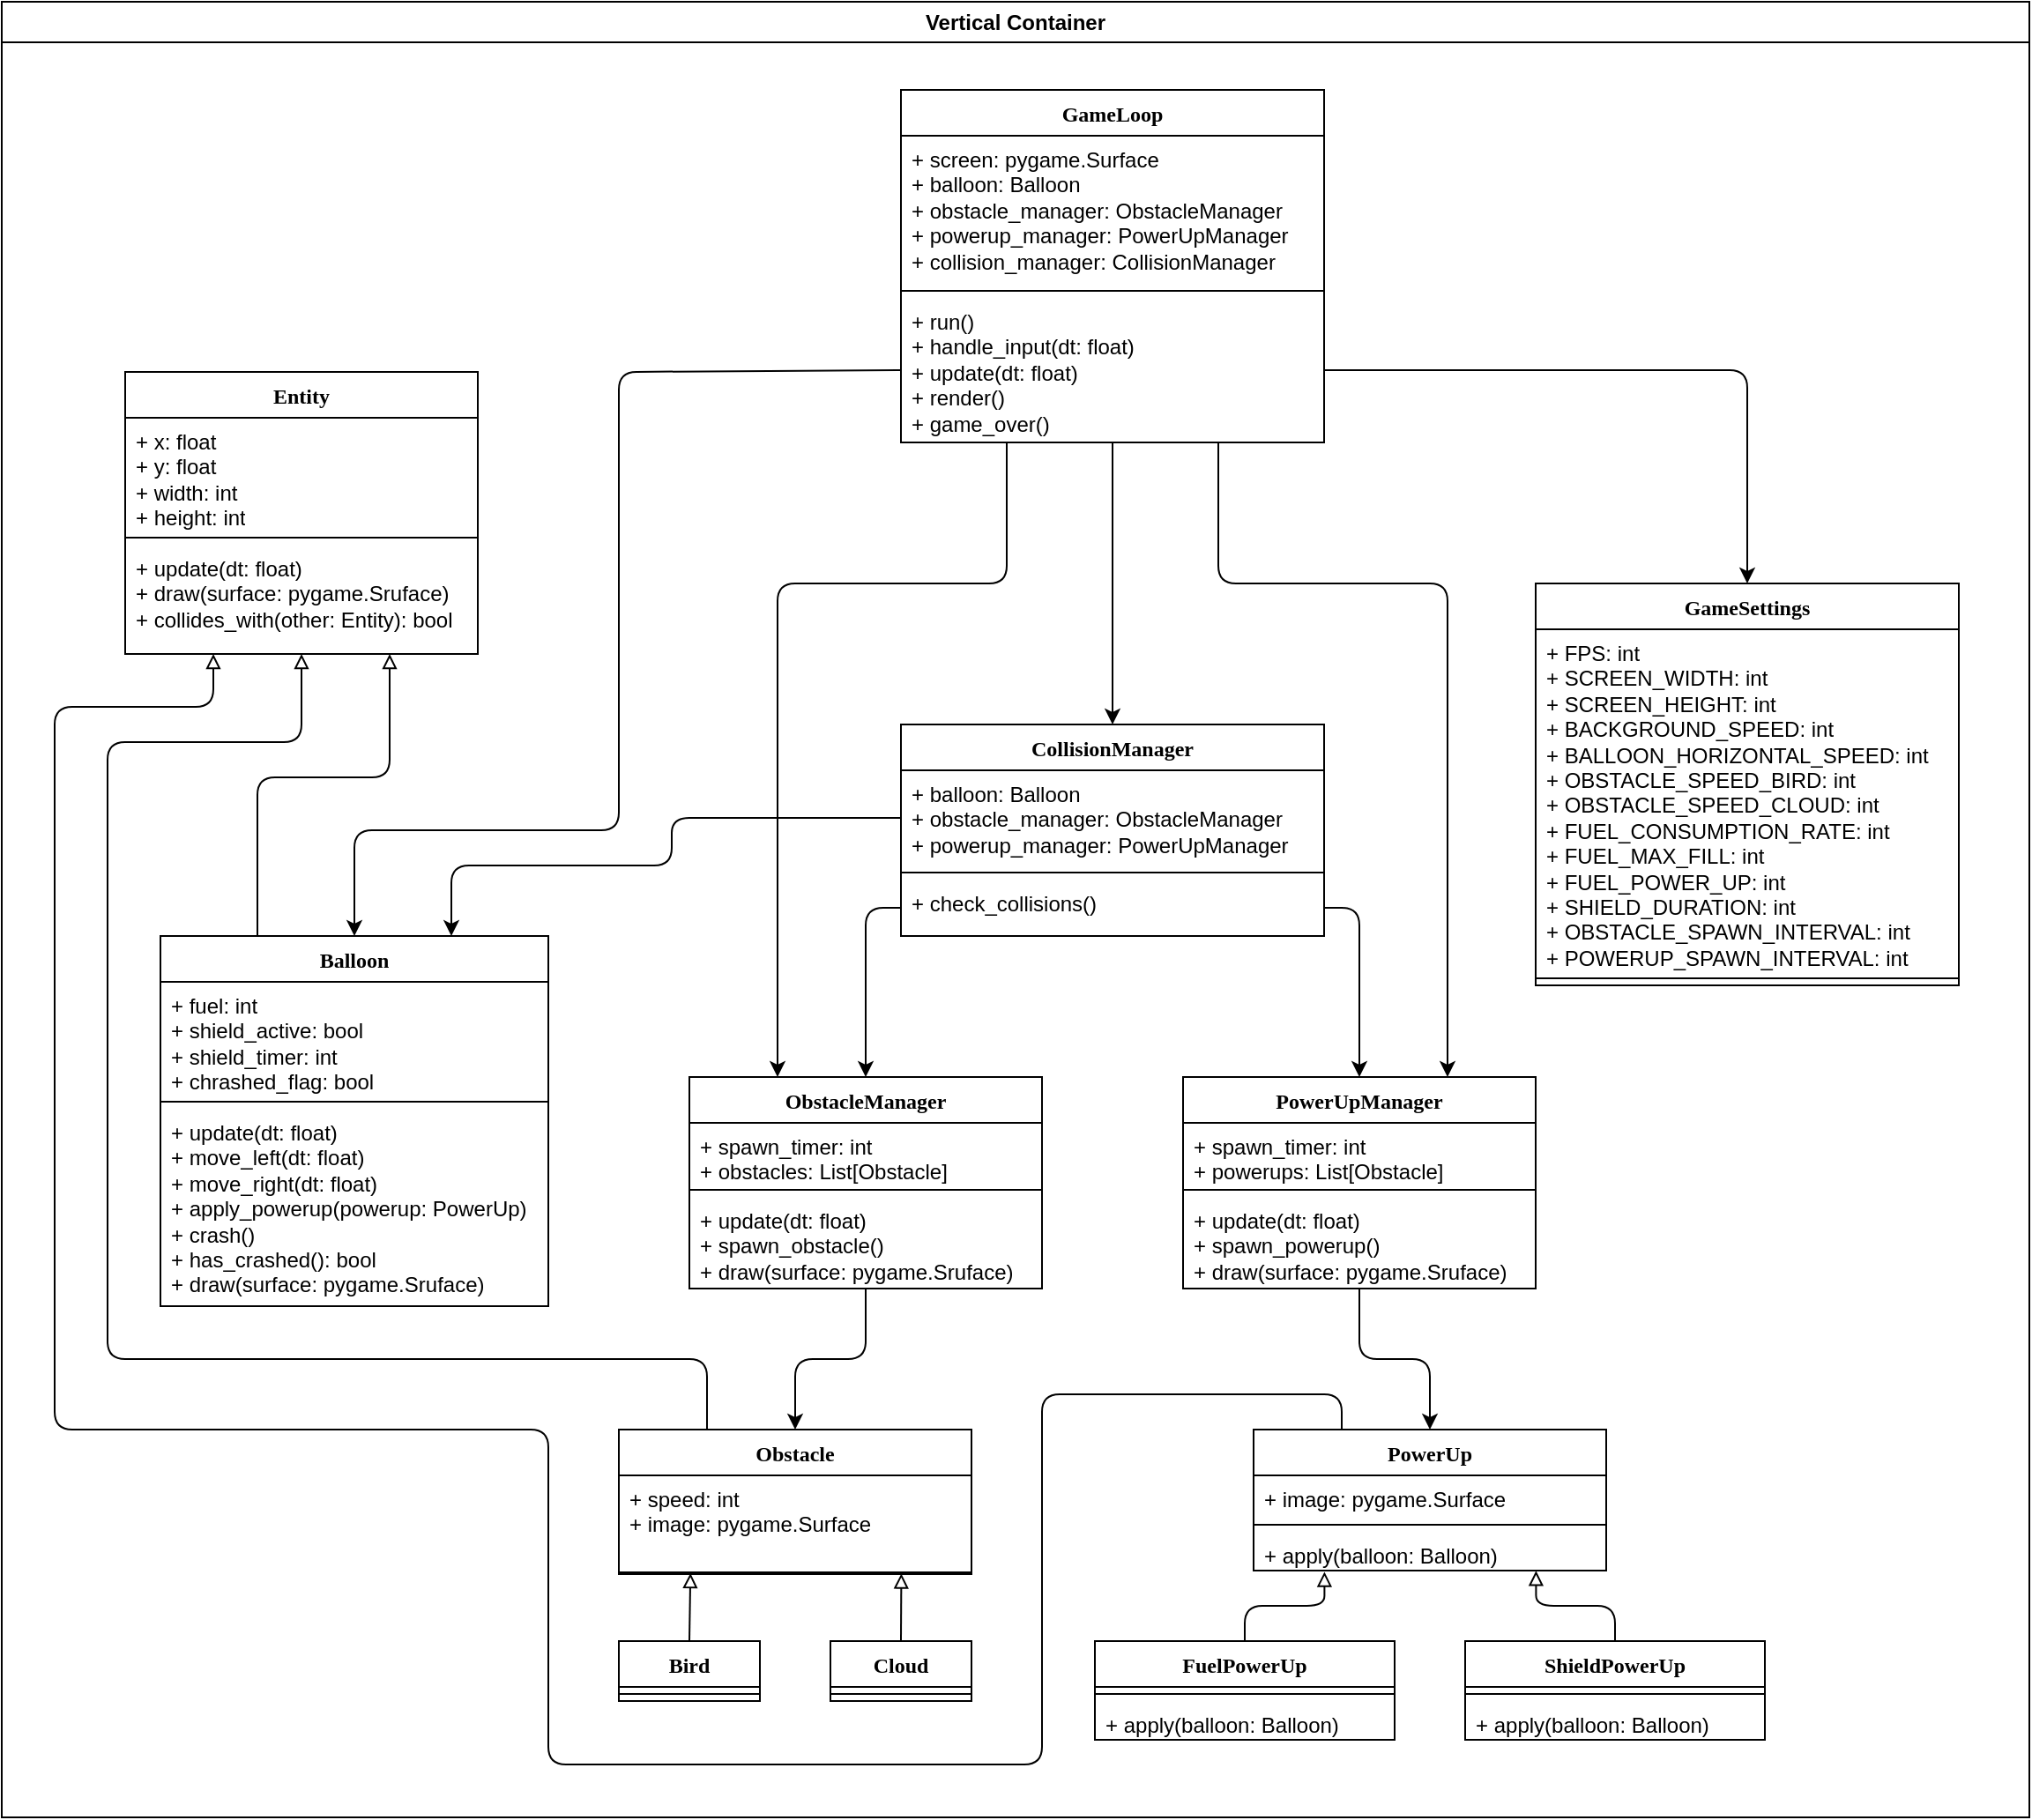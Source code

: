 <mxfile version="26.0.14">
  <diagram name="Page-1" id="9f46799a-70d6-7492-0946-bef42562c5a5">
    <mxGraphModel dx="1584" dy="652" grid="1" gridSize="10" guides="1" tooltips="1" connect="1" arrows="1" fold="1" page="1" pageScale="1" pageWidth="1100" pageHeight="850" background="none" math="0" shadow="0">
      <root>
        <mxCell id="0" />
        <mxCell id="1" parent="0" />
        <mxCell id="Pq-hdSOUEB-_L8z7X2RZ-69" style="edgeStyle=orthogonalEdgeStyle;rounded=1;orthogonalLoop=1;jettySize=auto;html=1;exitX=0.75;exitY=1;exitDx=0;exitDy=0;entryX=0.25;entryY=0;entryDx=0;entryDy=0;startArrow=block;startFill=0;endArrow=none;curved=0;" edge="1" parent="1" source="Pq-hdSOUEB-_L8z7X2RZ-7" target="Pq-hdSOUEB-_L8z7X2RZ-11">
          <mxGeometry relative="1" as="geometry">
            <mxPoint x="640" y="1320" as="targetPoint" />
            <Array as="points">
              <mxPoint x="630" y="1310" />
              <mxPoint x="555" y="1310" />
            </Array>
          </mxGeometry>
        </mxCell>
        <mxCell id="Pq-hdSOUEB-_L8z7X2RZ-70" style="edgeStyle=orthogonalEdgeStyle;rounded=1;orthogonalLoop=1;jettySize=auto;html=1;exitX=0.5;exitY=1;exitDx=0;exitDy=0;entryX=0.25;entryY=0;entryDx=0;entryDy=0;endArrow=none;startFill=0;startArrow=block;curved=0;" edge="1" parent="1" source="Pq-hdSOUEB-_L8z7X2RZ-7" target="Pq-hdSOUEB-_L8z7X2RZ-15">
          <mxGeometry relative="1" as="geometry">
            <mxPoint x="620" y="1290" as="targetPoint" />
            <Array as="points">
              <mxPoint x="580" y="1290" />
              <mxPoint x="470" y="1290" />
              <mxPoint x="470" y="1640" />
              <mxPoint x="810" y="1640" />
            </Array>
          </mxGeometry>
        </mxCell>
        <mxCell id="Pq-hdSOUEB-_L8z7X2RZ-71" style="edgeStyle=orthogonalEdgeStyle;rounded=1;orthogonalLoop=1;jettySize=auto;html=1;exitX=0.25;exitY=1;exitDx=0;exitDy=0;entryX=0.25;entryY=0;entryDx=0;entryDy=0;startArrow=block;startFill=0;endArrow=none;curved=0;" edge="1" parent="1" source="Pq-hdSOUEB-_L8z7X2RZ-7" target="Pq-hdSOUEB-_L8z7X2RZ-22">
          <mxGeometry relative="1" as="geometry">
            <mxPoint x="569.899" y="1270" as="targetPoint" />
            <Array as="points">
              <mxPoint x="530" y="1270" />
              <mxPoint x="440" y="1270" />
              <mxPoint x="440" y="1680" />
              <mxPoint x="720" y="1680" />
              <mxPoint x="720" y="1870" />
              <mxPoint x="1000" y="1870" />
              <mxPoint x="1000" y="1660" />
              <mxPoint x="1170" y="1660" />
            </Array>
          </mxGeometry>
        </mxCell>
        <mxCell id="Pq-hdSOUEB-_L8z7X2RZ-7" value="&lt;span style=&quot;font-family: Verdana; text-wrap-mode: nowrap;&quot;&gt;Entity&lt;/span&gt;" style="swimlane;fontStyle=1;align=center;verticalAlign=top;childLayout=stackLayout;horizontal=1;startSize=26;horizontalStack=0;resizeParent=1;resizeParentMax=0;resizeLast=0;collapsible=1;marginBottom=0;whiteSpace=wrap;html=1;" vertex="1" parent="1">
          <mxGeometry x="480" y="1080" width="200" height="160" as="geometry" />
        </mxCell>
        <mxCell id="Pq-hdSOUEB-_L8z7X2RZ-8" value="+ x: float&lt;div&gt;+ y: float&lt;/div&gt;&lt;div&gt;+ width: int&lt;/div&gt;&lt;div&gt;+ height: int&lt;/div&gt;" style="text;strokeColor=none;fillColor=none;align=left;verticalAlign=top;spacingLeft=4;spacingRight=4;overflow=hidden;rotatable=0;points=[[0,0.5],[1,0.5]];portConstraint=eastwest;whiteSpace=wrap;html=1;" vertex="1" parent="Pq-hdSOUEB-_L8z7X2RZ-7">
          <mxGeometry y="26" width="200" height="64" as="geometry" />
        </mxCell>
        <mxCell id="Pq-hdSOUEB-_L8z7X2RZ-9" value="" style="line;strokeWidth=1;fillColor=none;align=left;verticalAlign=middle;spacingTop=-1;spacingLeft=3;spacingRight=3;rotatable=0;labelPosition=right;points=[];portConstraint=eastwest;strokeColor=inherit;" vertex="1" parent="Pq-hdSOUEB-_L8z7X2RZ-7">
          <mxGeometry y="90" width="200" height="8" as="geometry" />
        </mxCell>
        <mxCell id="Pq-hdSOUEB-_L8z7X2RZ-10" value="+ update(dt: float)&lt;div&gt;+ draw(surface: pygame.Sruface)&lt;/div&gt;&lt;div&gt;+ collides_with(other: Entity): bool&lt;/div&gt;" style="text;strokeColor=none;fillColor=none;align=left;verticalAlign=top;spacingLeft=4;spacingRight=4;overflow=hidden;rotatable=0;points=[[0,0.5],[1,0.5]];portConstraint=eastwest;whiteSpace=wrap;html=1;" vertex="1" parent="Pq-hdSOUEB-_L8z7X2RZ-7">
          <mxGeometry y="98" width="200" height="62" as="geometry" />
        </mxCell>
        <mxCell id="Pq-hdSOUEB-_L8z7X2RZ-68" style="edgeStyle=orthogonalEdgeStyle;rounded=1;orthogonalLoop=1;jettySize=auto;html=1;exitX=0.75;exitY=0;exitDx=0;exitDy=0;entryX=0;entryY=0.5;entryDx=0;entryDy=0;startArrow=classic;startFill=1;endArrow=none;curved=0;" edge="1" parent="1" source="Pq-hdSOUEB-_L8z7X2RZ-11" target="Pq-hdSOUEB-_L8z7X2RZ-47">
          <mxGeometry relative="1" as="geometry">
            <mxPoint x="900" y="1330.0" as="targetPoint" />
            <Array as="points">
              <mxPoint x="665" y="1360" />
              <mxPoint x="790" y="1360" />
              <mxPoint x="790" y="1333" />
            </Array>
          </mxGeometry>
        </mxCell>
        <mxCell id="Pq-hdSOUEB-_L8z7X2RZ-11" value="&lt;span style=&quot;font-family: Verdana; text-wrap-mode: nowrap;&quot;&gt;Balloon&lt;/span&gt;" style="swimlane;fontStyle=1;align=center;verticalAlign=top;childLayout=stackLayout;horizontal=1;startSize=26;horizontalStack=0;resizeParent=1;resizeParentMax=0;resizeLast=0;collapsible=1;marginBottom=0;whiteSpace=wrap;html=1;" vertex="1" parent="1">
          <mxGeometry x="500" y="1400" width="220" height="210" as="geometry" />
        </mxCell>
        <mxCell id="Pq-hdSOUEB-_L8z7X2RZ-12" value="+ fuel: int&lt;div&gt;+ shield_active: bool&lt;/div&gt;&lt;div&gt;+ shield_timer: int&lt;/div&gt;&lt;div&gt;+ chrashed_flag: bool&lt;/div&gt;" style="text;strokeColor=none;fillColor=none;align=left;verticalAlign=top;spacingLeft=4;spacingRight=4;overflow=hidden;rotatable=0;points=[[0,0.5],[1,0.5]];portConstraint=eastwest;whiteSpace=wrap;html=1;" vertex="1" parent="Pq-hdSOUEB-_L8z7X2RZ-11">
          <mxGeometry y="26" width="220" height="64" as="geometry" />
        </mxCell>
        <mxCell id="Pq-hdSOUEB-_L8z7X2RZ-13" value="" style="line;strokeWidth=1;fillColor=none;align=left;verticalAlign=middle;spacingTop=-1;spacingLeft=3;spacingRight=3;rotatable=0;labelPosition=right;points=[];portConstraint=eastwest;strokeColor=inherit;" vertex="1" parent="Pq-hdSOUEB-_L8z7X2RZ-11">
          <mxGeometry y="90" width="220" height="8" as="geometry" />
        </mxCell>
        <mxCell id="Pq-hdSOUEB-_L8z7X2RZ-14" value="+ update(dt: float)&lt;div&gt;+ move_left(dt: float)&lt;/div&gt;&lt;div&gt;+ move_right(dt: float)&lt;/div&gt;&lt;div&gt;+ apply_powerup(powerup: PowerUp)&lt;/div&gt;&lt;div&gt;+ crash()&lt;/div&gt;&lt;div&gt;+ has_crashed(): bool&lt;br&gt;&lt;div&gt;+ draw(surface: pygame.Sruface)&lt;/div&gt;&lt;div&gt;&lt;br&gt;&lt;/div&gt;&lt;/div&gt;" style="text;strokeColor=none;fillColor=none;align=left;verticalAlign=top;spacingLeft=4;spacingRight=4;overflow=hidden;rotatable=0;points=[[0,0.5],[1,0.5]];portConstraint=eastwest;whiteSpace=wrap;html=1;" vertex="1" parent="Pq-hdSOUEB-_L8z7X2RZ-11">
          <mxGeometry y="98" width="220" height="112" as="geometry" />
        </mxCell>
        <mxCell id="Pq-hdSOUEB-_L8z7X2RZ-15" value="&lt;span style=&quot;font-family: Verdana; text-wrap-mode: nowrap;&quot;&gt;Obstacle&lt;/span&gt;" style="swimlane;fontStyle=1;align=center;verticalAlign=top;childLayout=stackLayout;horizontal=1;startSize=26;horizontalStack=0;resizeParent=1;resizeParentMax=0;resizeLast=0;collapsible=1;marginBottom=0;whiteSpace=wrap;html=1;" vertex="1" parent="1">
          <mxGeometry x="760" y="1680" width="200" height="82" as="geometry" />
        </mxCell>
        <mxCell id="Pq-hdSOUEB-_L8z7X2RZ-16" value="+ speed: int&lt;div&gt;+ image: pygame.Surface&lt;/div&gt;" style="text;strokeColor=none;fillColor=none;align=left;verticalAlign=top;spacingLeft=4;spacingRight=4;overflow=hidden;rotatable=0;points=[[0,0.5],[1,0.5]];portConstraint=eastwest;whiteSpace=wrap;html=1;" vertex="1" parent="Pq-hdSOUEB-_L8z7X2RZ-15">
          <mxGeometry y="26" width="200" height="54" as="geometry" />
        </mxCell>
        <mxCell id="Pq-hdSOUEB-_L8z7X2RZ-17" value="" style="line;strokeWidth=1;fillColor=none;align=left;verticalAlign=middle;spacingTop=-1;spacingLeft=3;spacingRight=3;rotatable=0;labelPosition=right;points=[];portConstraint=eastwest;strokeColor=inherit;" vertex="1" parent="Pq-hdSOUEB-_L8z7X2RZ-15">
          <mxGeometry y="80" width="200" height="2" as="geometry" />
        </mxCell>
        <mxCell id="Pq-hdSOUEB-_L8z7X2RZ-22" value="&lt;span style=&quot;font-family: Verdana; text-wrap-mode: nowrap;&quot;&gt;PowerUp&lt;/span&gt;" style="swimlane;fontStyle=1;align=center;verticalAlign=top;childLayout=stackLayout;horizontal=1;startSize=26;horizontalStack=0;resizeParent=1;resizeParentMax=0;resizeLast=0;collapsible=1;marginBottom=0;whiteSpace=wrap;html=1;" vertex="1" parent="1">
          <mxGeometry x="1120" y="1680" width="200" height="80" as="geometry" />
        </mxCell>
        <mxCell id="Pq-hdSOUEB-_L8z7X2RZ-23" value="+ image: pygame.Surface" style="text;strokeColor=none;fillColor=none;align=left;verticalAlign=top;spacingLeft=4;spacingRight=4;overflow=hidden;rotatable=0;points=[[0,0.5],[1,0.5]];portConstraint=eastwest;whiteSpace=wrap;html=1;" vertex="1" parent="Pq-hdSOUEB-_L8z7X2RZ-22">
          <mxGeometry y="26" width="200" height="24" as="geometry" />
        </mxCell>
        <mxCell id="Pq-hdSOUEB-_L8z7X2RZ-24" value="" style="line;strokeWidth=1;fillColor=none;align=left;verticalAlign=middle;spacingTop=-1;spacingLeft=3;spacingRight=3;rotatable=0;labelPosition=right;points=[];portConstraint=eastwest;strokeColor=inherit;" vertex="1" parent="Pq-hdSOUEB-_L8z7X2RZ-22">
          <mxGeometry y="50" width="200" height="8" as="geometry" />
        </mxCell>
        <mxCell id="Pq-hdSOUEB-_L8z7X2RZ-25" value="+ apply(balloon: Balloon)" style="text;strokeColor=none;fillColor=none;align=left;verticalAlign=top;spacingLeft=4;spacingRight=4;overflow=hidden;rotatable=0;points=[[0,0.5],[1,0.5]];portConstraint=eastwest;whiteSpace=wrap;html=1;" vertex="1" parent="Pq-hdSOUEB-_L8z7X2RZ-22">
          <mxGeometry y="58" width="200" height="22" as="geometry" />
        </mxCell>
        <mxCell id="Pq-hdSOUEB-_L8z7X2RZ-26" value="&lt;span style=&quot;font-family: Verdana; text-wrap-mode: nowrap;&quot;&gt;FuelPowerUp&lt;/span&gt;" style="swimlane;fontStyle=1;align=center;verticalAlign=top;childLayout=stackLayout;horizontal=1;startSize=26;horizontalStack=0;resizeParent=1;resizeParentMax=0;resizeLast=0;collapsible=1;marginBottom=0;whiteSpace=wrap;html=1;" vertex="1" parent="1">
          <mxGeometry x="1030" y="1800" width="170" height="56" as="geometry" />
        </mxCell>
        <mxCell id="Pq-hdSOUEB-_L8z7X2RZ-28" value="" style="line;strokeWidth=1;fillColor=none;align=left;verticalAlign=middle;spacingTop=-1;spacingLeft=3;spacingRight=3;rotatable=0;labelPosition=right;points=[];portConstraint=eastwest;strokeColor=inherit;" vertex="1" parent="Pq-hdSOUEB-_L8z7X2RZ-26">
          <mxGeometry y="26" width="170" height="8" as="geometry" />
        </mxCell>
        <mxCell id="Pq-hdSOUEB-_L8z7X2RZ-29" value="+ apply(balloon: Balloon)" style="text;strokeColor=none;fillColor=none;align=left;verticalAlign=top;spacingLeft=4;spacingRight=4;overflow=hidden;rotatable=0;points=[[0,0.5],[1,0.5]];portConstraint=eastwest;whiteSpace=wrap;html=1;" vertex="1" parent="Pq-hdSOUEB-_L8z7X2RZ-26">
          <mxGeometry y="34" width="170" height="22" as="geometry" />
        </mxCell>
        <mxCell id="Pq-hdSOUEB-_L8z7X2RZ-30" value="&lt;span style=&quot;font-family: Verdana; text-wrap-mode: nowrap;&quot;&gt;ShieldPowerUp&lt;/span&gt;" style="swimlane;fontStyle=1;align=center;verticalAlign=top;childLayout=stackLayout;horizontal=1;startSize=26;horizontalStack=0;resizeParent=1;resizeParentMax=0;resizeLast=0;collapsible=1;marginBottom=0;whiteSpace=wrap;html=1;" vertex="1" parent="1">
          <mxGeometry x="1240" y="1800" width="170" height="56" as="geometry" />
        </mxCell>
        <mxCell id="Pq-hdSOUEB-_L8z7X2RZ-31" value="" style="line;strokeWidth=1;fillColor=none;align=left;verticalAlign=middle;spacingTop=-1;spacingLeft=3;spacingRight=3;rotatable=0;labelPosition=right;points=[];portConstraint=eastwest;strokeColor=inherit;" vertex="1" parent="Pq-hdSOUEB-_L8z7X2RZ-30">
          <mxGeometry y="26" width="170" height="8" as="geometry" />
        </mxCell>
        <mxCell id="Pq-hdSOUEB-_L8z7X2RZ-32" value="+ apply(balloon: Balloon)" style="text;strokeColor=none;fillColor=none;align=left;verticalAlign=top;spacingLeft=4;spacingRight=4;overflow=hidden;rotatable=0;points=[[0,0.5],[1,0.5]];portConstraint=eastwest;whiteSpace=wrap;html=1;" vertex="1" parent="Pq-hdSOUEB-_L8z7X2RZ-30">
          <mxGeometry y="34" width="170" height="22" as="geometry" />
        </mxCell>
        <mxCell id="Pq-hdSOUEB-_L8z7X2RZ-33" value="&lt;span style=&quot;font-family: Verdana; text-wrap-mode: nowrap;&quot;&gt;Bird&lt;/span&gt;" style="swimlane;fontStyle=1;align=center;verticalAlign=top;childLayout=stackLayout;horizontal=1;startSize=26;horizontalStack=0;resizeParent=1;resizeParentMax=0;resizeLast=0;collapsible=1;marginBottom=0;whiteSpace=wrap;html=1;" vertex="1" parent="1">
          <mxGeometry x="760" y="1800" width="80" height="34" as="geometry" />
        </mxCell>
        <mxCell id="Pq-hdSOUEB-_L8z7X2RZ-34" value="" style="line;strokeWidth=1;fillColor=none;align=left;verticalAlign=middle;spacingTop=-1;spacingLeft=3;spacingRight=3;rotatable=0;labelPosition=right;points=[];portConstraint=eastwest;strokeColor=inherit;" vertex="1" parent="Pq-hdSOUEB-_L8z7X2RZ-33">
          <mxGeometry y="26" width="80" height="8" as="geometry" />
        </mxCell>
        <mxCell id="Pq-hdSOUEB-_L8z7X2RZ-36" value="&lt;span style=&quot;font-family: Verdana; text-wrap-mode: nowrap;&quot;&gt;Cloud&lt;/span&gt;" style="swimlane;fontStyle=1;align=center;verticalAlign=top;childLayout=stackLayout;horizontal=1;startSize=26;horizontalStack=0;resizeParent=1;resizeParentMax=0;resizeLast=0;collapsible=1;marginBottom=0;whiteSpace=wrap;html=1;" vertex="1" parent="1">
          <mxGeometry x="880" y="1800" width="80" height="34" as="geometry" />
        </mxCell>
        <mxCell id="Pq-hdSOUEB-_L8z7X2RZ-37" value="" style="line;strokeWidth=1;fillColor=none;align=left;verticalAlign=middle;spacingTop=-1;spacingLeft=3;spacingRight=3;rotatable=0;labelPosition=right;points=[];portConstraint=eastwest;strokeColor=inherit;" vertex="1" parent="Pq-hdSOUEB-_L8z7X2RZ-36">
          <mxGeometry y="26" width="80" height="8" as="geometry" />
        </mxCell>
        <mxCell id="Pq-hdSOUEB-_L8z7X2RZ-67" style="edgeStyle=orthogonalEdgeStyle;rounded=1;orthogonalLoop=1;jettySize=auto;html=1;exitX=0.5;exitY=1;exitDx=0;exitDy=0;entryX=0.5;entryY=0;entryDx=0;entryDy=0;curved=0;" edge="1" parent="1" source="Pq-hdSOUEB-_L8z7X2RZ-38" target="Pq-hdSOUEB-_L8z7X2RZ-15">
          <mxGeometry relative="1" as="geometry" />
        </mxCell>
        <mxCell id="Pq-hdSOUEB-_L8z7X2RZ-38" value="&lt;span style=&quot;font-family: Verdana; text-wrap-mode: nowrap;&quot;&gt;ObstacleManager&lt;/span&gt;" style="swimlane;fontStyle=1;align=center;verticalAlign=top;childLayout=stackLayout;horizontal=1;startSize=26;horizontalStack=0;resizeParent=1;resizeParentMax=0;resizeLast=0;collapsible=1;marginBottom=0;whiteSpace=wrap;html=1;" vertex="1" parent="1">
          <mxGeometry x="800" y="1480" width="200" height="120" as="geometry" />
        </mxCell>
        <mxCell id="Pq-hdSOUEB-_L8z7X2RZ-39" value="&lt;div&gt;+ spawn_timer: int&lt;/div&gt;+ obstacles: List[Obstacle]" style="text;strokeColor=none;fillColor=none;align=left;verticalAlign=top;spacingLeft=4;spacingRight=4;overflow=hidden;rotatable=0;points=[[0,0.5],[1,0.5]];portConstraint=eastwest;whiteSpace=wrap;html=1;" vertex="1" parent="Pq-hdSOUEB-_L8z7X2RZ-38">
          <mxGeometry y="26" width="200" height="34" as="geometry" />
        </mxCell>
        <mxCell id="Pq-hdSOUEB-_L8z7X2RZ-40" value="" style="line;strokeWidth=1;fillColor=none;align=left;verticalAlign=middle;spacingTop=-1;spacingLeft=3;spacingRight=3;rotatable=0;labelPosition=right;points=[];portConstraint=eastwest;strokeColor=inherit;" vertex="1" parent="Pq-hdSOUEB-_L8z7X2RZ-38">
          <mxGeometry y="60" width="200" height="8" as="geometry" />
        </mxCell>
        <mxCell id="Pq-hdSOUEB-_L8z7X2RZ-41" value="&lt;div&gt;+ update(dt: float)&lt;/div&gt;+ spawn_obstacle()&lt;div&gt;+ draw(surface: pygame.Sruface)&lt;/div&gt;" style="text;strokeColor=none;fillColor=none;align=left;verticalAlign=top;spacingLeft=4;spacingRight=4;overflow=hidden;rotatable=0;points=[[0,0.5],[1,0.5]];portConstraint=eastwest;whiteSpace=wrap;html=1;" vertex="1" parent="Pq-hdSOUEB-_L8z7X2RZ-38">
          <mxGeometry y="68" width="200" height="52" as="geometry" />
        </mxCell>
        <mxCell id="Pq-hdSOUEB-_L8z7X2RZ-66" style="edgeStyle=orthogonalEdgeStyle;rounded=1;orthogonalLoop=1;jettySize=auto;html=1;exitX=0.5;exitY=1;exitDx=0;exitDy=0;entryX=0.5;entryY=0;entryDx=0;entryDy=0;curved=0;" edge="1" parent="1" source="Pq-hdSOUEB-_L8z7X2RZ-42" target="Pq-hdSOUEB-_L8z7X2RZ-22">
          <mxGeometry relative="1" as="geometry">
            <mxPoint x="1180.062" y="1630" as="targetPoint" />
          </mxGeometry>
        </mxCell>
        <mxCell id="Pq-hdSOUEB-_L8z7X2RZ-42" value="&lt;span style=&quot;font-family: Verdana; text-wrap-mode: nowrap;&quot;&gt;PowerUpManager&lt;/span&gt;" style="swimlane;fontStyle=1;align=center;verticalAlign=top;childLayout=stackLayout;horizontal=1;startSize=26;horizontalStack=0;resizeParent=1;resizeParentMax=0;resizeLast=0;collapsible=1;marginBottom=0;whiteSpace=wrap;html=1;" vertex="1" parent="1">
          <mxGeometry x="1080" y="1480" width="200" height="120" as="geometry" />
        </mxCell>
        <mxCell id="Pq-hdSOUEB-_L8z7X2RZ-43" value="&lt;div&gt;+ spawn_timer: int&lt;/div&gt;+ powerups: List[Obstacle]" style="text;strokeColor=none;fillColor=none;align=left;verticalAlign=top;spacingLeft=4;spacingRight=4;overflow=hidden;rotatable=0;points=[[0,0.5],[1,0.5]];portConstraint=eastwest;whiteSpace=wrap;html=1;" vertex="1" parent="Pq-hdSOUEB-_L8z7X2RZ-42">
          <mxGeometry y="26" width="200" height="34" as="geometry" />
        </mxCell>
        <mxCell id="Pq-hdSOUEB-_L8z7X2RZ-44" value="" style="line;strokeWidth=1;fillColor=none;align=left;verticalAlign=middle;spacingTop=-1;spacingLeft=3;spacingRight=3;rotatable=0;labelPosition=right;points=[];portConstraint=eastwest;strokeColor=inherit;" vertex="1" parent="Pq-hdSOUEB-_L8z7X2RZ-42">
          <mxGeometry y="60" width="200" height="8" as="geometry" />
        </mxCell>
        <mxCell id="Pq-hdSOUEB-_L8z7X2RZ-45" value="&lt;div&gt;+ update(dt: float)&lt;/div&gt;+ spawn_powerup()&lt;div&gt;+ draw(surface: pygame.Sruface)&lt;/div&gt;" style="text;strokeColor=none;fillColor=none;align=left;verticalAlign=top;spacingLeft=4;spacingRight=4;overflow=hidden;rotatable=0;points=[[0,0.5],[1,0.5]];portConstraint=eastwest;whiteSpace=wrap;html=1;" vertex="1" parent="Pq-hdSOUEB-_L8z7X2RZ-42">
          <mxGeometry y="68" width="200" height="52" as="geometry" />
        </mxCell>
        <mxCell id="Pq-hdSOUEB-_L8z7X2RZ-60" style="edgeStyle=orthogonalEdgeStyle;rounded=1;orthogonalLoop=1;jettySize=auto;html=1;exitX=0.5;exitY=0;exitDx=0;exitDy=0;entryX=0.5;entryY=1;entryDx=0;entryDy=0;endArrow=none;startFill=1;startArrow=classic;curved=0;" edge="1" parent="1" source="Pq-hdSOUEB-_L8z7X2RZ-46" target="Pq-hdSOUEB-_L8z7X2RZ-54">
          <mxGeometry relative="1" as="geometry" />
        </mxCell>
        <mxCell id="Pq-hdSOUEB-_L8z7X2RZ-46" value="&lt;span style=&quot;font-family: Verdana; text-wrap-mode: nowrap;&quot;&gt;CollisionManager&lt;/span&gt;" style="swimlane;fontStyle=1;align=center;verticalAlign=top;childLayout=stackLayout;horizontal=1;startSize=26;horizontalStack=0;resizeParent=1;resizeParentMax=0;resizeLast=0;collapsible=1;marginBottom=0;whiteSpace=wrap;html=1;" vertex="1" parent="1">
          <mxGeometry x="920" y="1280" width="240" height="120" as="geometry" />
        </mxCell>
        <mxCell id="Pq-hdSOUEB-_L8z7X2RZ-47" value="&lt;div&gt;+ balloon: Balloon&lt;/div&gt;+ obstacle_manager: ObstacleManager&lt;div&gt;+ powerup_manager: PowerUpManager&lt;/div&gt;" style="text;strokeColor=none;fillColor=none;align=left;verticalAlign=top;spacingLeft=4;spacingRight=4;overflow=hidden;rotatable=0;points=[[0,0.5],[1,0.5]];portConstraint=eastwest;whiteSpace=wrap;html=1;" vertex="1" parent="Pq-hdSOUEB-_L8z7X2RZ-46">
          <mxGeometry y="26" width="240" height="54" as="geometry" />
        </mxCell>
        <mxCell id="Pq-hdSOUEB-_L8z7X2RZ-48" value="" style="line;strokeWidth=1;fillColor=none;align=left;verticalAlign=middle;spacingTop=-1;spacingLeft=3;spacingRight=3;rotatable=0;labelPosition=right;points=[];portConstraint=eastwest;strokeColor=inherit;" vertex="1" parent="Pq-hdSOUEB-_L8z7X2RZ-46">
          <mxGeometry y="80" width="240" height="8" as="geometry" />
        </mxCell>
        <mxCell id="Pq-hdSOUEB-_L8z7X2RZ-49" value="&lt;div&gt;+ check_collisions()&lt;/div&gt;" style="text;strokeColor=none;fillColor=none;align=left;verticalAlign=top;spacingLeft=4;spacingRight=4;overflow=hidden;rotatable=0;points=[[0,0.5],[1,0.5]];portConstraint=eastwest;whiteSpace=wrap;html=1;" vertex="1" parent="Pq-hdSOUEB-_L8z7X2RZ-46">
          <mxGeometry y="88" width="240" height="32" as="geometry" />
        </mxCell>
        <mxCell id="Pq-hdSOUEB-_L8z7X2RZ-50" value="&lt;span style=&quot;font-family: Verdana; text-wrap-mode: nowrap;&quot;&gt;GameSettings&lt;/span&gt;" style="swimlane;fontStyle=1;align=center;verticalAlign=top;childLayout=stackLayout;horizontal=1;startSize=26;horizontalStack=0;resizeParent=1;resizeParentMax=0;resizeLast=0;collapsible=1;marginBottom=0;whiteSpace=wrap;html=1;" vertex="1" parent="1">
          <mxGeometry x="1280" y="1200" width="240" height="228" as="geometry" />
        </mxCell>
        <mxCell id="Pq-hdSOUEB-_L8z7X2RZ-51" value="&lt;div&gt;+ FPS: int&lt;/div&gt;&lt;div&gt;+ SCREEN_WIDTH: int&lt;/div&gt;&lt;div&gt;+ SCREEN_HEIGHT: int&lt;/div&gt;&lt;div&gt;+ BACKGROUND_SPEED: int&lt;/div&gt;&lt;div&gt;+ BALLOON_HORIZONTAL_SPEED: int&lt;/div&gt;&lt;div&gt;+ OBSTACLE_SPEED_BIRD: int&lt;/div&gt;&lt;div&gt;+ OBSTACLE_SPEED_CLOUD: int&lt;/div&gt;&lt;div&gt;+ FUEL_CONSUMPTION_RATE: int&lt;/div&gt;&lt;div&gt;+ FUEL_MAX_FILL: int&lt;/div&gt;&lt;div&gt;+ FUEL_POWER_UP: int&lt;/div&gt;&lt;div&gt;+ SHIELD_DURATION: int&lt;/div&gt;&lt;div&gt;+ OBSTACLE_SPAWN_INTERVAL: int&lt;/div&gt;&lt;div&gt;+ POWERUP_SPAWN_INTERVAL: int&lt;/div&gt;" style="text;strokeColor=none;fillColor=none;align=left;verticalAlign=top;spacingLeft=4;spacingRight=4;overflow=hidden;rotatable=0;points=[[0,0.5],[1,0.5]];portConstraint=eastwest;whiteSpace=wrap;html=1;" vertex="1" parent="Pq-hdSOUEB-_L8z7X2RZ-50">
          <mxGeometry y="26" width="240" height="194" as="geometry" />
        </mxCell>
        <mxCell id="Pq-hdSOUEB-_L8z7X2RZ-52" value="" style="line;strokeWidth=1;fillColor=none;align=left;verticalAlign=middle;spacingTop=-1;spacingLeft=3;spacingRight=3;rotatable=0;labelPosition=right;points=[];portConstraint=eastwest;strokeColor=inherit;" vertex="1" parent="Pq-hdSOUEB-_L8z7X2RZ-50">
          <mxGeometry y="220" width="240" height="8" as="geometry" />
        </mxCell>
        <mxCell id="Pq-hdSOUEB-_L8z7X2RZ-72" style="edgeStyle=orthogonalEdgeStyle;rounded=1;orthogonalLoop=1;jettySize=auto;html=1;exitX=1;exitY=0.5;exitDx=0;exitDy=0;entryX=0.5;entryY=0;entryDx=0;entryDy=0;curved=0;" edge="1" parent="1" source="Pq-hdSOUEB-_L8z7X2RZ-57" target="Pq-hdSOUEB-_L8z7X2RZ-50">
          <mxGeometry relative="1" as="geometry">
            <mxPoint x="1100.043" y="1200" as="targetPoint" />
          </mxGeometry>
        </mxCell>
        <mxCell id="Pq-hdSOUEB-_L8z7X2RZ-73" style="edgeStyle=orthogonalEdgeStyle;rounded=1;orthogonalLoop=1;jettySize=auto;html=1;exitX=0.75;exitY=1;exitDx=0;exitDy=0;entryX=0.75;entryY=0;entryDx=0;entryDy=0;curved=0;" edge="1" parent="1" source="Pq-hdSOUEB-_L8z7X2RZ-54" target="Pq-hdSOUEB-_L8z7X2RZ-42">
          <mxGeometry relative="1" as="geometry">
            <Array as="points">
              <mxPoint x="1100" y="1200" />
              <mxPoint x="1230" y="1200" />
            </Array>
          </mxGeometry>
        </mxCell>
        <mxCell id="Pq-hdSOUEB-_L8z7X2RZ-74" style="edgeStyle=orthogonalEdgeStyle;rounded=1;orthogonalLoop=1;jettySize=auto;html=1;exitX=0.25;exitY=1;exitDx=0;exitDy=0;entryX=0.25;entryY=0;entryDx=0;entryDy=0;curved=0;" edge="1" parent="1" source="Pq-hdSOUEB-_L8z7X2RZ-54" target="Pq-hdSOUEB-_L8z7X2RZ-38">
          <mxGeometry relative="1" as="geometry">
            <Array as="points">
              <mxPoint x="980" y="1200" />
              <mxPoint x="850" y="1200" />
            </Array>
          </mxGeometry>
        </mxCell>
        <mxCell id="Pq-hdSOUEB-_L8z7X2RZ-54" value="&lt;span style=&quot;font-family: Verdana; text-wrap-mode: nowrap;&quot;&gt;GameLoop&lt;/span&gt;" style="swimlane;fontStyle=1;align=center;verticalAlign=top;childLayout=stackLayout;horizontal=1;startSize=26;horizontalStack=0;resizeParent=1;resizeParentMax=0;resizeLast=0;collapsible=1;marginBottom=0;whiteSpace=wrap;html=1;" vertex="1" parent="1">
          <mxGeometry x="920" y="920" width="240" height="200" as="geometry" />
        </mxCell>
        <mxCell id="Pq-hdSOUEB-_L8z7X2RZ-55" value="&lt;div&gt;+ screen: pygame.Surface&lt;/div&gt;&lt;div&gt;+ balloon: Balloon&lt;/div&gt;+ obstacle_manager: ObstacleManager&lt;div&gt;&lt;span style=&quot;background-color: transparent; color: light-dark(rgb(0, 0, 0), rgb(255, 255, 255));&quot;&gt;+ powerup_manager: PowerUpManager&lt;/span&gt;&lt;span style=&quot;background-color: transparent; color: light-dark(rgb(0, 0, 0), rgb(255, 255, 255));&quot;&gt;&amp;nbsp;&lt;/span&gt;&lt;/div&gt;&lt;div&gt;&lt;span style=&quot;background-color: transparent; color: light-dark(rgb(0, 0, 0), rgb(255, 255, 255));&quot;&gt;+ collision_manager: CollisionManager&lt;/span&gt;&lt;/div&gt;" style="text;strokeColor=none;fillColor=none;align=left;verticalAlign=top;spacingLeft=4;spacingRight=4;overflow=hidden;rotatable=0;points=[[0,0.5],[1,0.5]];portConstraint=eastwest;whiteSpace=wrap;html=1;" vertex="1" parent="Pq-hdSOUEB-_L8z7X2RZ-54">
          <mxGeometry y="26" width="240" height="84" as="geometry" />
        </mxCell>
        <mxCell id="Pq-hdSOUEB-_L8z7X2RZ-56" value="" style="line;strokeWidth=1;fillColor=none;align=left;verticalAlign=middle;spacingTop=-1;spacingLeft=3;spacingRight=3;rotatable=0;labelPosition=right;points=[];portConstraint=eastwest;strokeColor=inherit;" vertex="1" parent="Pq-hdSOUEB-_L8z7X2RZ-54">
          <mxGeometry y="110" width="240" height="8" as="geometry" />
        </mxCell>
        <mxCell id="Pq-hdSOUEB-_L8z7X2RZ-57" value="&lt;div&gt;+ run()&lt;/div&gt;&lt;div&gt;+ handle_input(dt: float)&lt;/div&gt;&lt;div&gt;+ update&lt;span style=&quot;background-color: transparent; color: light-dark(rgb(0, 0, 0), rgb(255, 255, 255));&quot;&gt;(dt: float)&lt;/span&gt;&lt;/div&gt;&lt;div&gt;&lt;span style=&quot;background-color: transparent; color: light-dark(rgb(0, 0, 0), rgb(255, 255, 255));&quot;&gt;+ render()&lt;/span&gt;&lt;/div&gt;&lt;div&gt;&lt;span style=&quot;background-color: transparent; color: light-dark(rgb(0, 0, 0), rgb(255, 255, 255));&quot;&gt;+ game_over()&lt;/span&gt;&lt;/div&gt;" style="text;strokeColor=none;fillColor=none;align=left;verticalAlign=top;spacingLeft=4;spacingRight=4;overflow=hidden;rotatable=0;points=[[0,0.5],[1,0.5]];portConstraint=eastwest;whiteSpace=wrap;html=1;" vertex="1" parent="Pq-hdSOUEB-_L8z7X2RZ-54">
          <mxGeometry y="118" width="240" height="82" as="geometry" />
        </mxCell>
        <mxCell id="Pq-hdSOUEB-_L8z7X2RZ-58" style="edgeStyle=orthogonalEdgeStyle;rounded=1;orthogonalLoop=1;jettySize=auto;html=1;exitX=0;exitY=0.5;exitDx=0;exitDy=0;entryX=0.5;entryY=0;entryDx=0;entryDy=0;curved=0;" edge="1" parent="1" source="Pq-hdSOUEB-_L8z7X2RZ-49" target="Pq-hdSOUEB-_L8z7X2RZ-38">
          <mxGeometry relative="1" as="geometry" />
        </mxCell>
        <mxCell id="Pq-hdSOUEB-_L8z7X2RZ-59" style="edgeStyle=orthogonalEdgeStyle;rounded=1;orthogonalLoop=1;jettySize=auto;html=1;exitX=1;exitY=0.5;exitDx=0;exitDy=0;entryX=0.5;entryY=0;entryDx=0;entryDy=0;curved=0;" edge="1" parent="1" source="Pq-hdSOUEB-_L8z7X2RZ-49" target="Pq-hdSOUEB-_L8z7X2RZ-42">
          <mxGeometry relative="1" as="geometry" />
        </mxCell>
        <mxCell id="Pq-hdSOUEB-_L8z7X2RZ-61" style="edgeStyle=orthogonalEdgeStyle;rounded=1;orthogonalLoop=1;jettySize=auto;html=1;exitX=0.5;exitY=0;exitDx=0;exitDy=0;entryX=0.203;entryY=0.738;entryDx=0;entryDy=0;entryPerimeter=0;endArrow=block;endFill=0;curved=0;" edge="1" parent="1" source="Pq-hdSOUEB-_L8z7X2RZ-33" target="Pq-hdSOUEB-_L8z7X2RZ-17">
          <mxGeometry relative="1" as="geometry" />
        </mxCell>
        <mxCell id="Pq-hdSOUEB-_L8z7X2RZ-62" style="edgeStyle=orthogonalEdgeStyle;rounded=1;orthogonalLoop=1;jettySize=auto;html=1;exitX=0.5;exitY=0;exitDx=0;exitDy=0;entryX=0.801;entryY=0.857;entryDx=0;entryDy=0;entryPerimeter=0;startArrow=none;startFill=0;endArrow=block;endFill=0;curved=0;" edge="1" parent="1" source="Pq-hdSOUEB-_L8z7X2RZ-36" target="Pq-hdSOUEB-_L8z7X2RZ-17">
          <mxGeometry relative="1" as="geometry" />
        </mxCell>
        <mxCell id="Pq-hdSOUEB-_L8z7X2RZ-63" style="edgeStyle=orthogonalEdgeStyle;rounded=1;orthogonalLoop=1;jettySize=auto;html=1;exitX=0.5;exitY=0;exitDx=0;exitDy=0;entryX=0.201;entryY=1.032;entryDx=0;entryDy=0;entryPerimeter=0;endArrow=block;endFill=0;curved=0;" edge="1" parent="1" source="Pq-hdSOUEB-_L8z7X2RZ-26" target="Pq-hdSOUEB-_L8z7X2RZ-25">
          <mxGeometry relative="1" as="geometry" />
        </mxCell>
        <mxCell id="Pq-hdSOUEB-_L8z7X2RZ-64" style="edgeStyle=orthogonalEdgeStyle;rounded=1;orthogonalLoop=1;jettySize=auto;html=1;exitX=0.5;exitY=0;exitDx=0;exitDy=0;entryX=0.801;entryY=1.006;entryDx=0;entryDy=0;entryPerimeter=0;endArrow=block;endFill=0;curved=0;" edge="1" parent="1" source="Pq-hdSOUEB-_L8z7X2RZ-30" target="Pq-hdSOUEB-_L8z7X2RZ-25">
          <mxGeometry relative="1" as="geometry" />
        </mxCell>
        <mxCell id="Pq-hdSOUEB-_L8z7X2RZ-75" style="edgeStyle=orthogonalEdgeStyle;rounded=1;orthogonalLoop=1;jettySize=auto;html=1;exitX=0;exitY=0.5;exitDx=0;exitDy=0;entryX=0.5;entryY=0;entryDx=0;entryDy=0;curved=0;" edge="1" parent="1" source="Pq-hdSOUEB-_L8z7X2RZ-57" target="Pq-hdSOUEB-_L8z7X2RZ-11">
          <mxGeometry relative="1" as="geometry">
            <Array as="points">
              <mxPoint x="920" y="1080" />
              <mxPoint x="760" y="1080" />
              <mxPoint x="760" y="1340" />
              <mxPoint x="610" y="1340" />
            </Array>
          </mxGeometry>
        </mxCell>
        <mxCell id="Pq-hdSOUEB-_L8z7X2RZ-76" value="Vertical Container" style="swimlane;whiteSpace=wrap;html=1;" vertex="1" parent="1">
          <mxGeometry x="410" y="870" width="1150" height="1030" as="geometry" />
        </mxCell>
      </root>
    </mxGraphModel>
  </diagram>
</mxfile>
